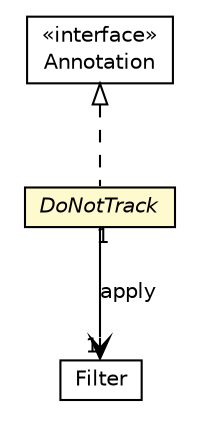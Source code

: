 #!/usr/local/bin/dot
#
# Class diagram 
# Generated by UMLGraph version R5_6-24-gf6e263 (http://www.umlgraph.org/)
#

digraph G {
	edge [fontname="Helvetica",fontsize=10,labelfontname="Helvetica",labelfontsize=10];
	node [fontname="Helvetica",fontsize=10,shape=plaintext];
	nodesep=0.25;
	ranksep=0.5;
	// io.werval.filters.DoNotTrack
	c15360 [label=<<table title="io.werval.filters.DoNotTrack" border="0" cellborder="1" cellspacing="0" cellpadding="2" port="p" bgcolor="lemonChiffon" href="./DoNotTrack.html">
		<tr><td><table border="0" cellspacing="0" cellpadding="1">
<tr><td align="center" balign="center"><font face="Helvetica-Oblique"> DoNotTrack </font></td></tr>
		</table></td></tr>
		</table>>, URL="./DoNotTrack.html", fontname="Helvetica", fontcolor="black", fontsize=10.0];
	// io.werval.filters.DoNotTrack.Filter
	c15361 [label=<<table title="io.werval.filters.DoNotTrack.Filter" border="0" cellborder="1" cellspacing="0" cellpadding="2" port="p" href="./DoNotTrack.Filter.html">
		<tr><td><table border="0" cellspacing="0" cellpadding="1">
<tr><td align="center" balign="center"> Filter </td></tr>
		</table></td></tr>
		</table>>, URL="./DoNotTrack.Filter.html", fontname="Helvetica", fontcolor="black", fontsize=10.0];
	//io.werval.filters.DoNotTrack implements java.lang.annotation.Annotation
	c15450:p -> c15360:p [dir=back,arrowtail=empty,style=dashed];
	// io.werval.filters.DoNotTrack NAVASSOC io.werval.filters.DoNotTrack.Filter
	c15360:p -> c15361:p [taillabel="1", label="apply", headlabel="1", fontname="Helvetica", fontcolor="black", fontsize=10.0, color="black", arrowhead=open];
	// java.lang.annotation.Annotation
	c15450 [label=<<table title="java.lang.annotation.Annotation" border="0" cellborder="1" cellspacing="0" cellpadding="2" port="p" href="http://docs.oracle.com/javase/8/docs/api/java/lang/annotation/Annotation.html">
		<tr><td><table border="0" cellspacing="0" cellpadding="1">
<tr><td align="center" balign="center"> &#171;interface&#187; </td></tr>
<tr><td align="center" balign="center"> Annotation </td></tr>
		</table></td></tr>
		</table>>, URL="http://docs.oracle.com/javase/8/docs/api/java/lang/annotation/Annotation.html", fontname="Helvetica", fontcolor="black", fontsize=10.0];
}

